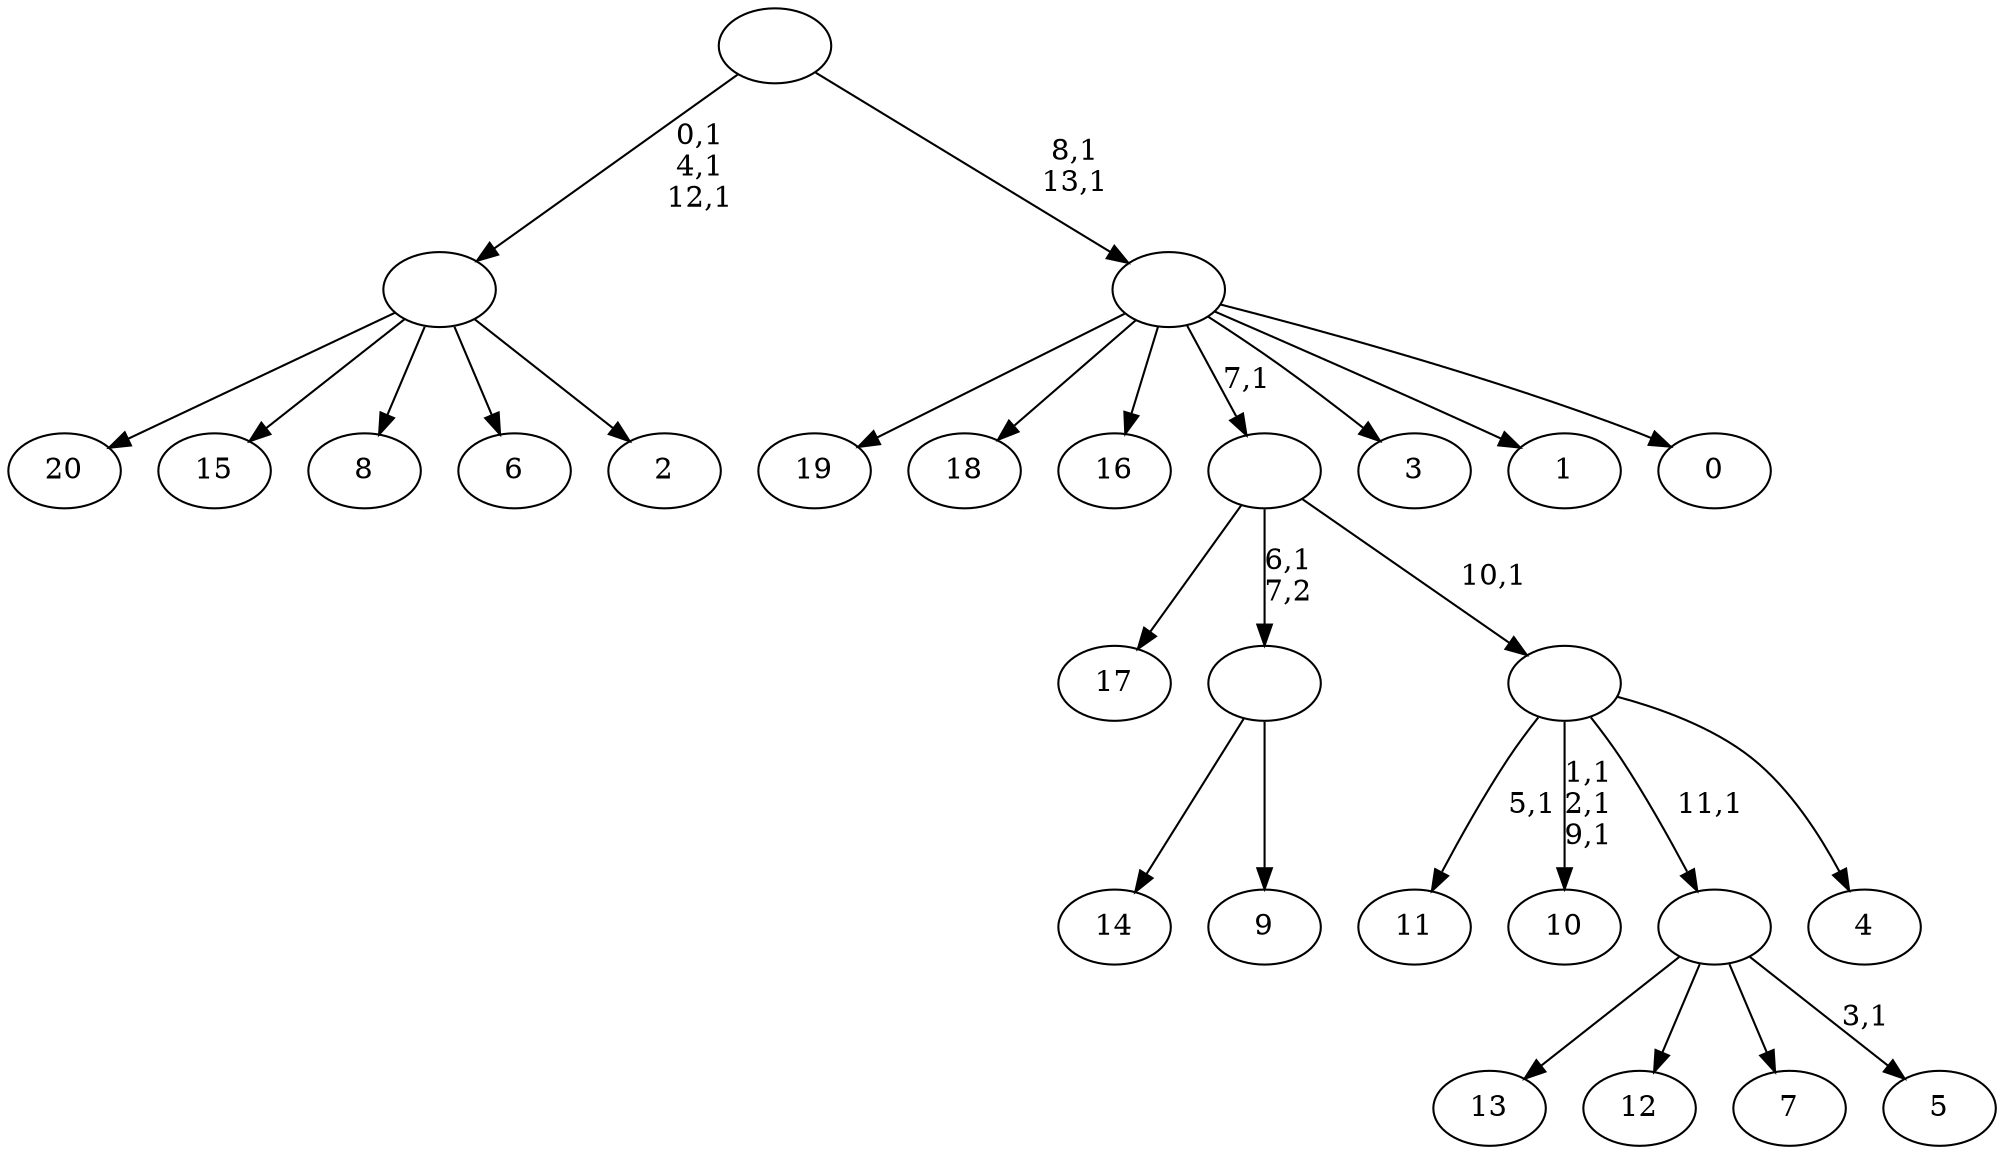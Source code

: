 digraph T {
	35 [label="20"]
	34 [label="19"]
	33 [label="18"]
	32 [label="17"]
	31 [label="16"]
	30 [label="15"]
	29 [label="14"]
	28 [label="13"]
	27 [label="12"]
	26 [label="11"]
	24 [label="10"]
	20 [label="9"]
	19 [label=""]
	18 [label="8"]
	17 [label="7"]
	16 [label="6"]
	15 [label="5"]
	13 [label=""]
	12 [label="4"]
	11 [label=""]
	10 [label=""]
	9 [label="3"]
	8 [label="2"]
	7 [label=""]
	4 [label="1"]
	3 [label="0"]
	2 [label=""]
	0 [label=""]
	19 -> 29 [label=""]
	19 -> 20 [label=""]
	13 -> 15 [label="3,1"]
	13 -> 28 [label=""]
	13 -> 27 [label=""]
	13 -> 17 [label=""]
	11 -> 24 [label="1,1\n2,1\n9,1"]
	11 -> 26 [label="5,1"]
	11 -> 13 [label="11,1"]
	11 -> 12 [label=""]
	10 -> 32 [label=""]
	10 -> 19 [label="6,1\n7,2"]
	10 -> 11 [label="10,1"]
	7 -> 35 [label=""]
	7 -> 30 [label=""]
	7 -> 18 [label=""]
	7 -> 16 [label=""]
	7 -> 8 [label=""]
	2 -> 34 [label=""]
	2 -> 33 [label=""]
	2 -> 31 [label=""]
	2 -> 10 [label="7,1"]
	2 -> 9 [label=""]
	2 -> 4 [label=""]
	2 -> 3 [label=""]
	0 -> 2 [label="8,1\n13,1"]
	0 -> 7 [label="0,1\n4,1\n12,1"]
}
